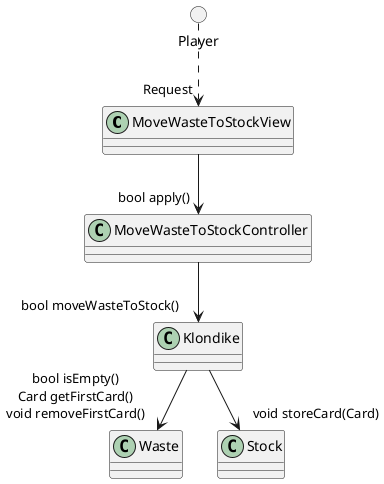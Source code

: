 @startuml
class MoveWasteToStockView
class MoveWasteToStockController
class Klondike
class Waste
class Stock
circle Player

Player ..> "Request" MoveWasteToStockView

MoveWasteToStockView --> "bool apply()" MoveWasteToStockController

MoveWasteToStockController --> "bool moveWasteToStock()" Klondike

Klondike --> "bool isEmpty()\nCard getFirstCard()\nvoid removeFirstCard()" Waste
Klondike --> "void storeCard(Card)" Stock

@enduml
